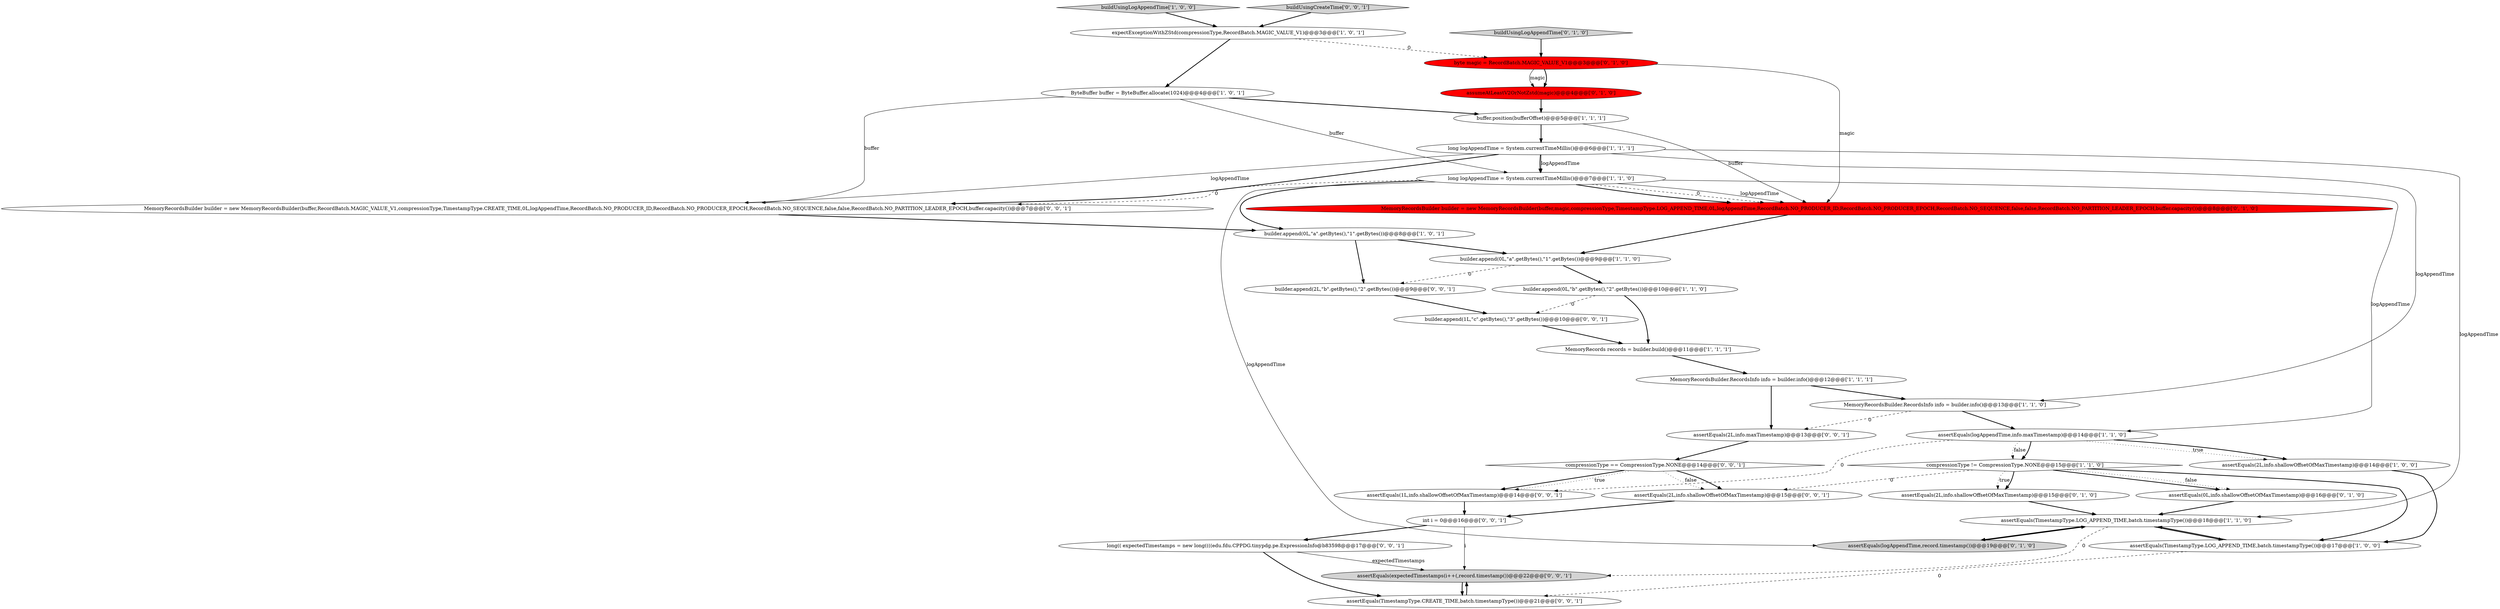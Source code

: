 digraph {
17 [style = filled, label = "assertEquals(0L,info.shallowOffsetOfMaxTimestamp)@@@16@@@['0', '1', '0']", fillcolor = white, shape = ellipse image = "AAA0AAABBB2BBB"];
6 [style = filled, label = "long logAppendTime = System.currentTimeMillis()@@@7@@@['1', '1', '0']", fillcolor = white, shape = ellipse image = "AAA0AAABBB1BBB"];
33 [style = filled, label = "MemoryRecordsBuilder builder = new MemoryRecordsBuilder(buffer,RecordBatch.MAGIC_VALUE_V1,compressionType,TimestampType.CREATE_TIME,0L,logAppendTime,RecordBatch.NO_PRODUCER_ID,RecordBatch.NO_PRODUCER_EPOCH,RecordBatch.NO_SEQUENCE,false,false,RecordBatch.NO_PARTITION_LEADER_EPOCH,buffer.capacity())@@@7@@@['0', '0', '1']", fillcolor = white, shape = ellipse image = "AAA0AAABBB3BBB"];
24 [style = filled, label = "assertEquals(2L,info.shallowOffsetOfMaxTimestamp)@@@15@@@['0', '0', '1']", fillcolor = white, shape = ellipse image = "AAA0AAABBB3BBB"];
27 [style = filled, label = "long(( expectedTimestamps = new long((((edu.fdu.CPPDG.tinypdg.pe.ExpressionInfo@b83598@@@17@@@['0', '0', '1']", fillcolor = white, shape = ellipse image = "AAA0AAABBB3BBB"];
1 [style = filled, label = "long logAppendTime = System.currentTimeMillis()@@@6@@@['1', '1', '1']", fillcolor = white, shape = ellipse image = "AAA0AAABBB1BBB"];
26 [style = filled, label = "builder.append(2L,\"b\".getBytes(),\"2\".getBytes())@@@9@@@['0', '0', '1']", fillcolor = white, shape = ellipse image = "AAA0AAABBB3BBB"];
23 [style = filled, label = "assumeAtLeastV2OrNotZstd(magic)@@@4@@@['0', '1', '0']", fillcolor = red, shape = ellipse image = "AAA1AAABBB2BBB"];
14 [style = filled, label = "buildUsingLogAppendTime['1', '0', '0']", fillcolor = lightgray, shape = diamond image = "AAA0AAABBB1BBB"];
34 [style = filled, label = "assertEquals(expectedTimestamps(i++(,record.timestamp())@@@22@@@['0', '0', '1']", fillcolor = lightgray, shape = ellipse image = "AAA0AAABBB3BBB"];
30 [style = filled, label = "assertEquals(1L,info.shallowOffsetOfMaxTimestamp)@@@14@@@['0', '0', '1']", fillcolor = white, shape = ellipse image = "AAA0AAABBB3BBB"];
18 [style = filled, label = "buildUsingLogAppendTime['0', '1', '0']", fillcolor = lightgray, shape = diamond image = "AAA0AAABBB2BBB"];
2 [style = filled, label = "compressionType != CompressionType.NONE@@@15@@@['1', '1', '0']", fillcolor = white, shape = diamond image = "AAA0AAABBB1BBB"];
3 [style = filled, label = "builder.append(0L,\"a\".getBytes(),\"1\".getBytes())@@@8@@@['1', '0', '1']", fillcolor = white, shape = ellipse image = "AAA0AAABBB1BBB"];
12 [style = filled, label = "expectExceptionWithZStd(compressionType,RecordBatch.MAGIC_VALUE_V1)@@@3@@@['1', '0', '1']", fillcolor = white, shape = ellipse image = "AAA0AAABBB1BBB"];
8 [style = filled, label = "assertEquals(2L,info.shallowOffsetOfMaxTimestamp)@@@14@@@['1', '0', '0']", fillcolor = white, shape = ellipse image = "AAA0AAABBB1BBB"];
35 [style = filled, label = "buildUsingCreateTime['0', '0', '1']", fillcolor = lightgray, shape = diamond image = "AAA0AAABBB3BBB"];
25 [style = filled, label = "int i = 0@@@16@@@['0', '0', '1']", fillcolor = white, shape = ellipse image = "AAA0AAABBB3BBB"];
0 [style = filled, label = "MemoryRecords records = builder.build()@@@11@@@['1', '1', '1']", fillcolor = white, shape = ellipse image = "AAA0AAABBB1BBB"];
29 [style = filled, label = "assertEquals(TimestampType.CREATE_TIME,batch.timestampType())@@@21@@@['0', '0', '1']", fillcolor = white, shape = ellipse image = "AAA0AAABBB3BBB"];
19 [style = filled, label = "byte magic = RecordBatch.MAGIC_VALUE_V1@@@3@@@['0', '1', '0']", fillcolor = red, shape = ellipse image = "AAA1AAABBB2BBB"];
22 [style = filled, label = "assertEquals(logAppendTime,record.timestamp())@@@19@@@['0', '1', '0']", fillcolor = lightgray, shape = ellipse image = "AAA0AAABBB2BBB"];
31 [style = filled, label = "builder.append(1L,\"c\".getBytes(),\"3\".getBytes())@@@10@@@['0', '0', '1']", fillcolor = white, shape = ellipse image = "AAA0AAABBB3BBB"];
4 [style = filled, label = "builder.append(0L,\"a\".getBytes(),\"1\".getBytes())@@@9@@@['1', '1', '0']", fillcolor = white, shape = ellipse image = "AAA0AAABBB1BBB"];
13 [style = filled, label = "MemoryRecordsBuilder.RecordsInfo info = builder.info()@@@12@@@['1', '1', '1']", fillcolor = white, shape = ellipse image = "AAA0AAABBB1BBB"];
32 [style = filled, label = "assertEquals(2L,info.maxTimestamp)@@@13@@@['0', '0', '1']", fillcolor = white, shape = ellipse image = "AAA0AAABBB3BBB"];
11 [style = filled, label = "assertEquals(TimestampType.LOG_APPEND_TIME,batch.timestampType())@@@18@@@['1', '1', '0']", fillcolor = white, shape = ellipse image = "AAA0AAABBB1BBB"];
21 [style = filled, label = "assertEquals(2L,info.shallowOffsetOfMaxTimestamp)@@@15@@@['0', '1', '0']", fillcolor = white, shape = ellipse image = "AAA0AAABBB2BBB"];
15 [style = filled, label = "assertEquals(logAppendTime,info.maxTimestamp)@@@14@@@['1', '1', '0']", fillcolor = white, shape = ellipse image = "AAA0AAABBB1BBB"];
9 [style = filled, label = "assertEquals(TimestampType.LOG_APPEND_TIME,batch.timestampType())@@@17@@@['1', '0', '0']", fillcolor = white, shape = ellipse image = "AAA0AAABBB1BBB"];
20 [style = filled, label = "MemoryRecordsBuilder builder = new MemoryRecordsBuilder(buffer,magic,compressionType,TimestampType.LOG_APPEND_TIME,0L,logAppendTime,RecordBatch.NO_PRODUCER_ID,RecordBatch.NO_PRODUCER_EPOCH,RecordBatch.NO_SEQUENCE,false,false,RecordBatch.NO_PARTITION_LEADER_EPOCH,buffer.capacity())@@@8@@@['0', '1', '0']", fillcolor = red, shape = ellipse image = "AAA1AAABBB2BBB"];
28 [style = filled, label = "compressionType == CompressionType.NONE@@@14@@@['0', '0', '1']", fillcolor = white, shape = diamond image = "AAA0AAABBB3BBB"];
16 [style = filled, label = "builder.append(0L,\"b\".getBytes(),\"2\".getBytes())@@@10@@@['1', '1', '0']", fillcolor = white, shape = ellipse image = "AAA0AAABBB1BBB"];
5 [style = filled, label = "buffer.position(bufferOffset)@@@5@@@['1', '1', '1']", fillcolor = white, shape = ellipse image = "AAA0AAABBB1BBB"];
10 [style = filled, label = "ByteBuffer buffer = ByteBuffer.allocate(1024)@@@4@@@['1', '0', '1']", fillcolor = white, shape = ellipse image = "AAA0AAABBB1BBB"];
7 [style = filled, label = "MemoryRecordsBuilder.RecordsInfo info = builder.info()@@@13@@@['1', '1', '0']", fillcolor = white, shape = ellipse image = "AAA0AAABBB1BBB"];
2->17 [style = bold, label=""];
10->33 [style = solid, label="buffer"];
27->34 [style = solid, label="expectedTimestamps"];
6->3 [style = bold, label=""];
34->29 [style = bold, label=""];
19->20 [style = solid, label="magic"];
6->15 [style = solid, label="logAppendTime"];
16->0 [style = bold, label=""];
15->2 [style = bold, label=""];
13->32 [style = bold, label=""];
9->11 [style = bold, label=""];
0->13 [style = bold, label=""];
23->5 [style = bold, label=""];
33->3 [style = bold, label=""];
28->30 [style = bold, label=""];
1->7 [style = solid, label="logAppendTime"];
6->20 [style = dashed, label="0"];
16->31 [style = dashed, label="0"];
11->34 [style = dashed, label="0"];
31->0 [style = bold, label=""];
18->19 [style = bold, label=""];
6->20 [style = solid, label="logAppendTime"];
3->26 [style = bold, label=""];
15->30 [style = dashed, label="0"];
30->25 [style = bold, label=""];
2->21 [style = dotted, label="true"];
4->26 [style = dashed, label="0"];
2->9 [style = bold, label=""];
29->34 [style = bold, label=""];
11->9 [style = bold, label=""];
3->4 [style = bold, label=""];
6->33 [style = dashed, label="0"];
20->4 [style = bold, label=""];
1->6 [style = solid, label="logAppendTime"];
10->6 [style = solid, label="buffer"];
15->2 [style = dotted, label="false"];
6->20 [style = bold, label=""];
25->27 [style = bold, label=""];
28->30 [style = dotted, label="true"];
5->1 [style = bold, label=""];
1->33 [style = bold, label=""];
12->10 [style = bold, label=""];
1->6 [style = bold, label=""];
26->31 [style = bold, label=""];
10->5 [style = bold, label=""];
15->8 [style = dotted, label="true"];
12->19 [style = dashed, label="0"];
9->29 [style = dashed, label="0"];
21->11 [style = bold, label=""];
2->21 [style = bold, label=""];
13->7 [style = bold, label=""];
24->25 [style = bold, label=""];
19->23 [style = bold, label=""];
5->20 [style = solid, label="buffer"];
14->12 [style = bold, label=""];
8->9 [style = bold, label=""];
11->22 [style = bold, label=""];
19->23 [style = solid, label="magic"];
28->24 [style = bold, label=""];
7->32 [style = dashed, label="0"];
7->15 [style = bold, label=""];
25->34 [style = solid, label="i"];
1->11 [style = solid, label="logAppendTime"];
27->29 [style = bold, label=""];
2->24 [style = dashed, label="0"];
1->33 [style = solid, label="logAppendTime"];
6->22 [style = solid, label="logAppendTime"];
32->28 [style = bold, label=""];
15->8 [style = bold, label=""];
22->11 [style = bold, label=""];
35->12 [style = bold, label=""];
4->16 [style = bold, label=""];
2->17 [style = dotted, label="false"];
28->24 [style = dotted, label="false"];
17->11 [style = bold, label=""];
}
